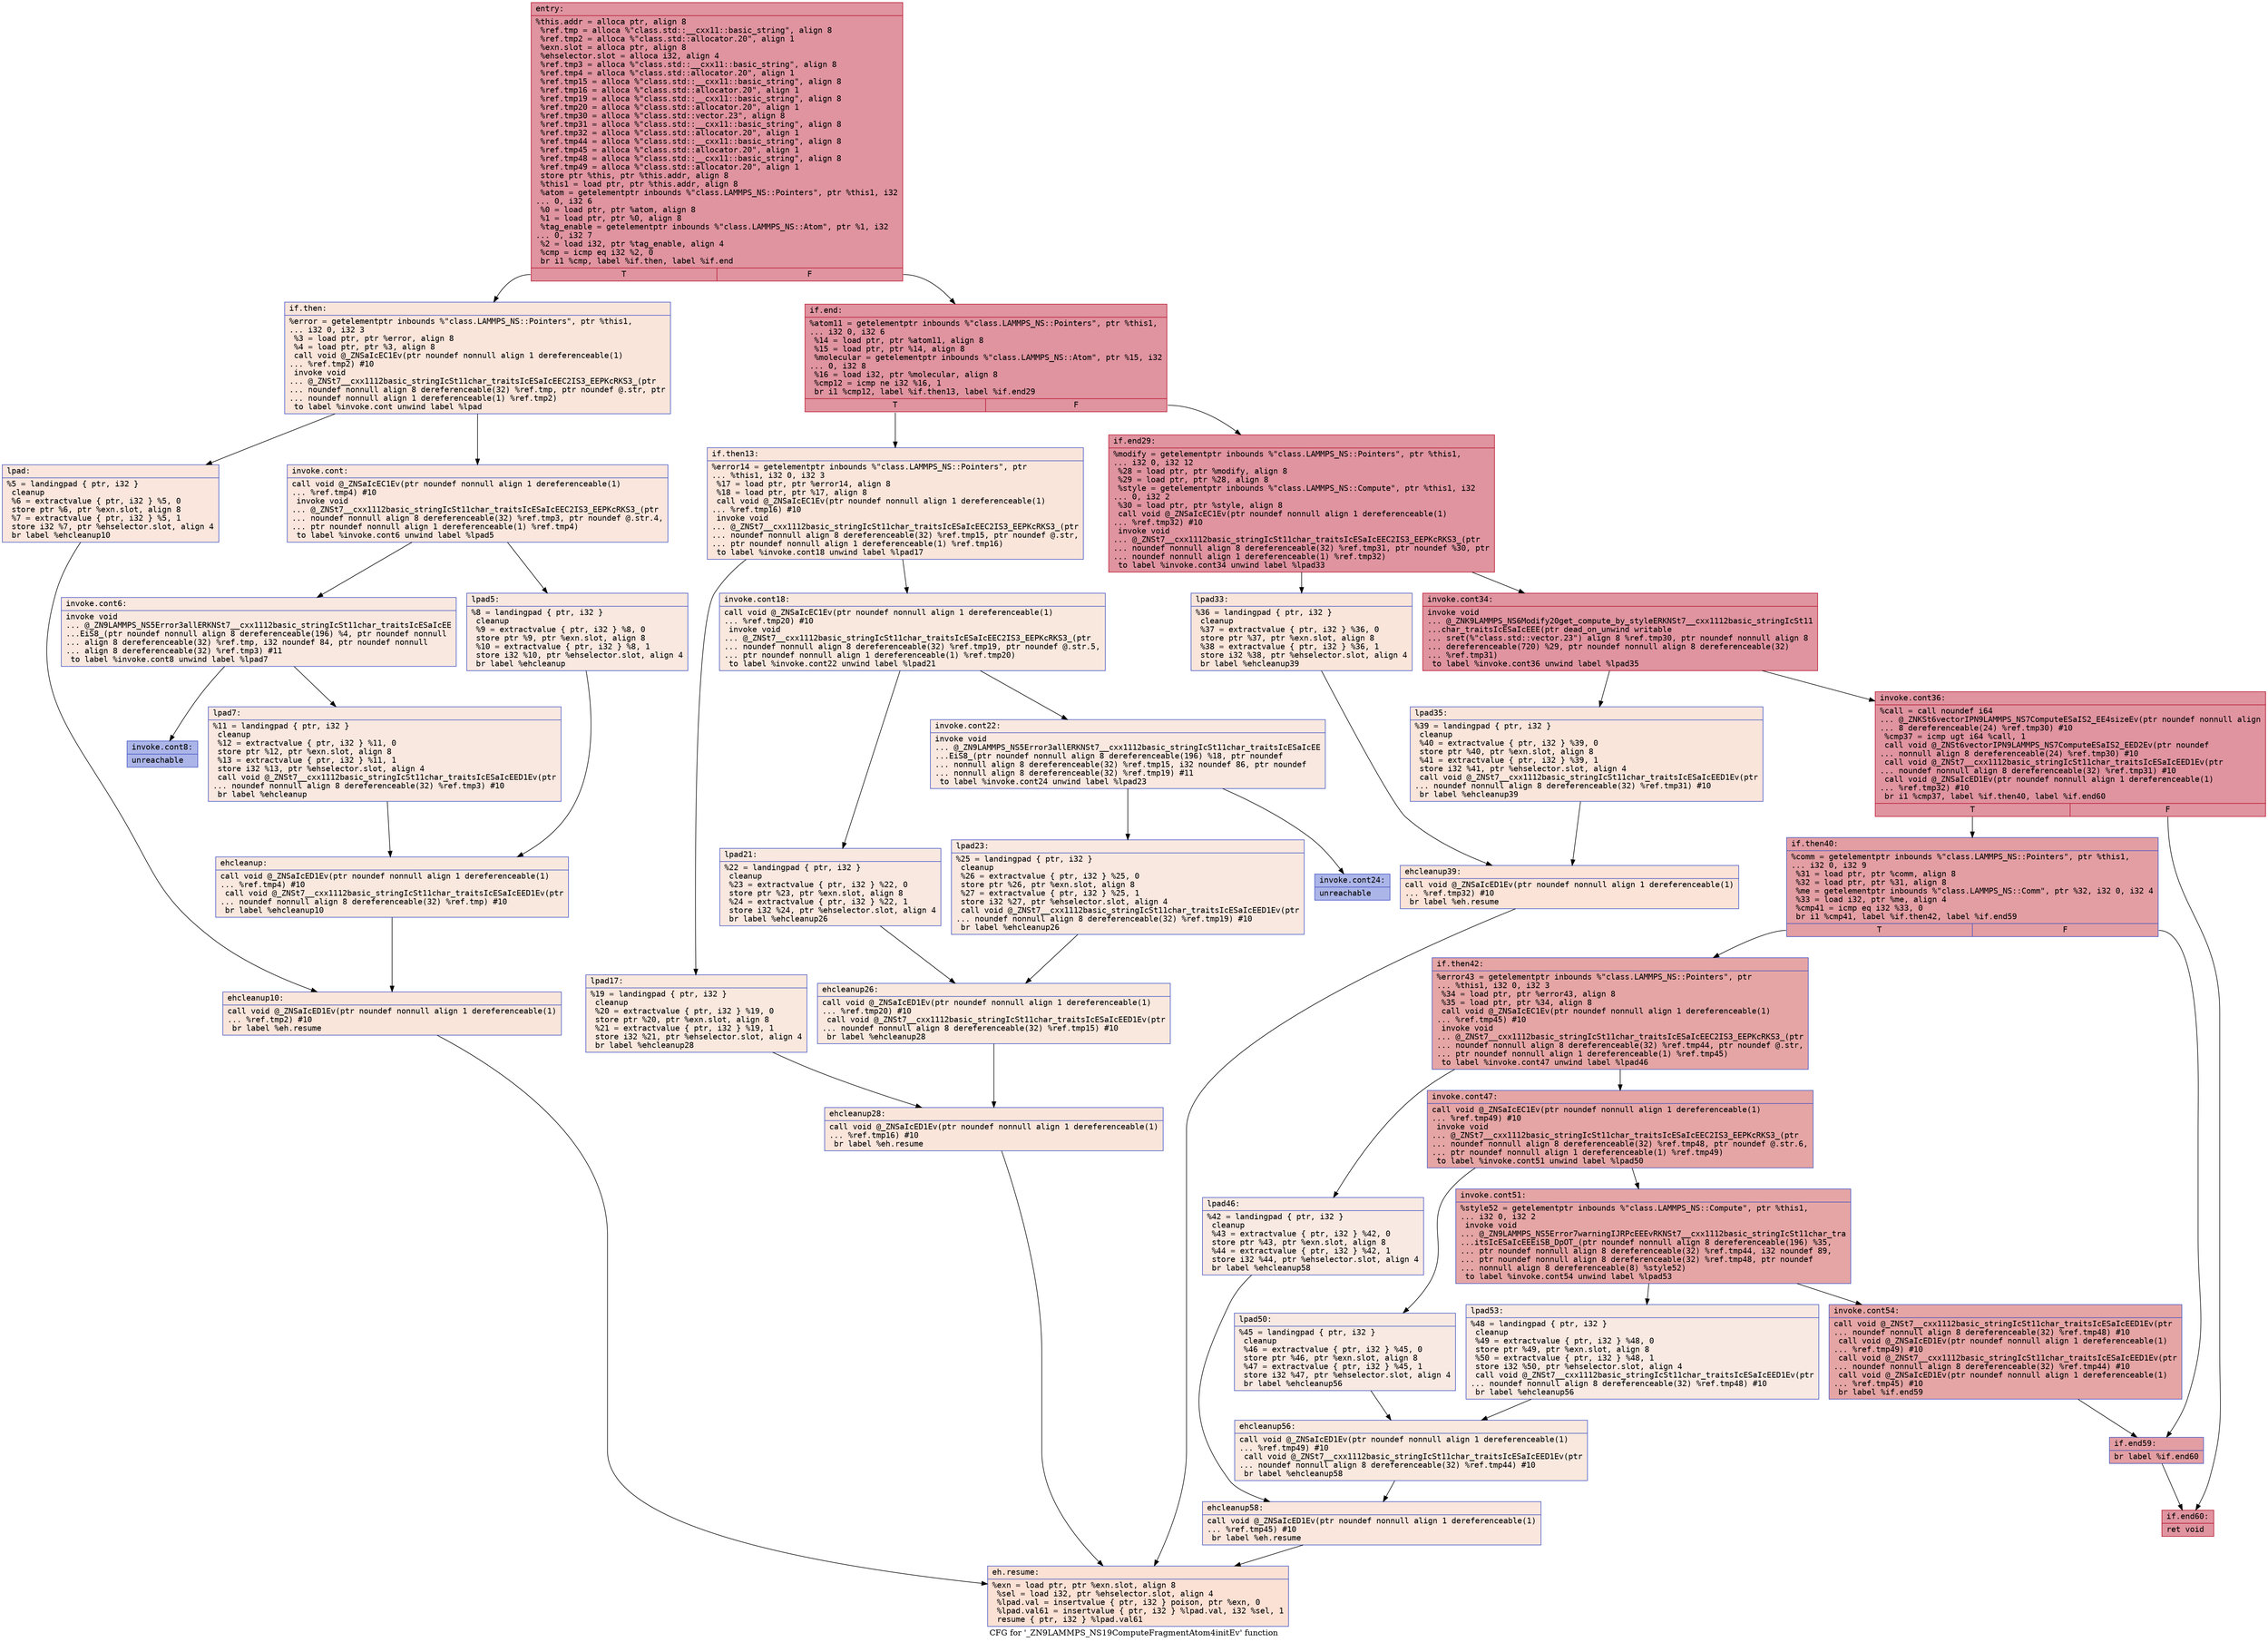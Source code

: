 digraph "CFG for '_ZN9LAMMPS_NS19ComputeFragmentAtom4initEv' function" {
	label="CFG for '_ZN9LAMMPS_NS19ComputeFragmentAtom4initEv' function";

	Node0x55652e455390 [shape=record,color="#b70d28ff", style=filled, fillcolor="#b70d2870" fontname="Courier",label="{entry:\l|  %this.addr = alloca ptr, align 8\l  %ref.tmp = alloca %\"class.std::__cxx11::basic_string\", align 8\l  %ref.tmp2 = alloca %\"class.std::allocator.20\", align 1\l  %exn.slot = alloca ptr, align 8\l  %ehselector.slot = alloca i32, align 4\l  %ref.tmp3 = alloca %\"class.std::__cxx11::basic_string\", align 8\l  %ref.tmp4 = alloca %\"class.std::allocator.20\", align 1\l  %ref.tmp15 = alloca %\"class.std::__cxx11::basic_string\", align 8\l  %ref.tmp16 = alloca %\"class.std::allocator.20\", align 1\l  %ref.tmp19 = alloca %\"class.std::__cxx11::basic_string\", align 8\l  %ref.tmp20 = alloca %\"class.std::allocator.20\", align 1\l  %ref.tmp30 = alloca %\"class.std::vector.23\", align 8\l  %ref.tmp31 = alloca %\"class.std::__cxx11::basic_string\", align 8\l  %ref.tmp32 = alloca %\"class.std::allocator.20\", align 1\l  %ref.tmp44 = alloca %\"class.std::__cxx11::basic_string\", align 8\l  %ref.tmp45 = alloca %\"class.std::allocator.20\", align 1\l  %ref.tmp48 = alloca %\"class.std::__cxx11::basic_string\", align 8\l  %ref.tmp49 = alloca %\"class.std::allocator.20\", align 1\l  store ptr %this, ptr %this.addr, align 8\l  %this1 = load ptr, ptr %this.addr, align 8\l  %atom = getelementptr inbounds %\"class.LAMMPS_NS::Pointers\", ptr %this1, i32\l... 0, i32 6\l  %0 = load ptr, ptr %atom, align 8\l  %1 = load ptr, ptr %0, align 8\l  %tag_enable = getelementptr inbounds %\"class.LAMMPS_NS::Atom\", ptr %1, i32\l... 0, i32 7\l  %2 = load i32, ptr %tag_enable, align 4\l  %cmp = icmp eq i32 %2, 0\l  br i1 %cmp, label %if.then, label %if.end\l|{<s0>T|<s1>F}}"];
	Node0x55652e455390:s0 -> Node0x55652e456510[tooltip="entry -> if.then\nProbability 0.00%" ];
	Node0x55652e455390:s1 -> Node0x55652e455a40[tooltip="entry -> if.end\nProbability 100.00%" ];
	Node0x55652e456510 [shape=record,color="#3d50c3ff", style=filled, fillcolor="#f4c5ad70" fontname="Courier",label="{if.then:\l|  %error = getelementptr inbounds %\"class.LAMMPS_NS::Pointers\", ptr %this1,\l... i32 0, i32 3\l  %3 = load ptr, ptr %error, align 8\l  %4 = load ptr, ptr %3, align 8\l  call void @_ZNSaIcEC1Ev(ptr noundef nonnull align 1 dereferenceable(1)\l... %ref.tmp2) #10\l  invoke void\l... @_ZNSt7__cxx1112basic_stringIcSt11char_traitsIcESaIcEEC2IS3_EEPKcRKS3_(ptr\l... noundef nonnull align 8 dereferenceable(32) %ref.tmp, ptr noundef @.str, ptr\l... noundef nonnull align 1 dereferenceable(1) %ref.tmp2)\l          to label %invoke.cont unwind label %lpad\l}"];
	Node0x55652e456510 -> Node0x55652e456ba0[tooltip="if.then -> invoke.cont\nProbability 50.00%" ];
	Node0x55652e456510 -> Node0x55652e456c20[tooltip="if.then -> lpad\nProbability 50.00%" ];
	Node0x55652e456ba0 [shape=record,color="#3d50c3ff", style=filled, fillcolor="#f3c7b170" fontname="Courier",label="{invoke.cont:\l|  call void @_ZNSaIcEC1Ev(ptr noundef nonnull align 1 dereferenceable(1)\l... %ref.tmp4) #10\l  invoke void\l... @_ZNSt7__cxx1112basic_stringIcSt11char_traitsIcESaIcEEC2IS3_EEPKcRKS3_(ptr\l... noundef nonnull align 8 dereferenceable(32) %ref.tmp3, ptr noundef @.str.4,\l... ptr noundef nonnull align 1 dereferenceable(1) %ref.tmp4)\l          to label %invoke.cont6 unwind label %lpad5\l}"];
	Node0x55652e456ba0 -> Node0x55652e456f20[tooltip="invoke.cont -> invoke.cont6\nProbability 50.00%" ];
	Node0x55652e456ba0 -> Node0x55652e456f70[tooltip="invoke.cont -> lpad5\nProbability 50.00%" ];
	Node0x55652e456f20 [shape=record,color="#3d50c3ff", style=filled, fillcolor="#f1ccb870" fontname="Courier",label="{invoke.cont6:\l|  invoke void\l... @_ZN9LAMMPS_NS5Error3allERKNSt7__cxx1112basic_stringIcSt11char_traitsIcESaIcEE\l...EiS8_(ptr noundef nonnull align 8 dereferenceable(196) %4, ptr noundef nonnull\l... align 8 dereferenceable(32) %ref.tmp, i32 noundef 84, ptr noundef nonnull\l... align 8 dereferenceable(32) %ref.tmp3) #11\l          to label %invoke.cont8 unwind label %lpad7\l}"];
	Node0x55652e456f20 -> Node0x55652e456ed0[tooltip="invoke.cont6 -> invoke.cont8\nProbability 0.00%" ];
	Node0x55652e456f20 -> Node0x55652e457230[tooltip="invoke.cont6 -> lpad7\nProbability 100.00%" ];
	Node0x55652e456ed0 [shape=record,color="#3d50c3ff", style=filled, fillcolor="#4358cb70" fontname="Courier",label="{invoke.cont8:\l|  unreachable\l}"];
	Node0x55652e456c20 [shape=record,color="#3d50c3ff", style=filled, fillcolor="#f3c7b170" fontname="Courier",label="{lpad:\l|  %5 = landingpad \{ ptr, i32 \}\l          cleanup\l  %6 = extractvalue \{ ptr, i32 \} %5, 0\l  store ptr %6, ptr %exn.slot, align 8\l  %7 = extractvalue \{ ptr, i32 \} %5, 1\l  store i32 %7, ptr %ehselector.slot, align 4\l  br label %ehcleanup10\l}"];
	Node0x55652e456c20 -> Node0x55652e4577f0[tooltip="lpad -> ehcleanup10\nProbability 100.00%" ];
	Node0x55652e456f70 [shape=record,color="#3d50c3ff", style=filled, fillcolor="#f1ccb870" fontname="Courier",label="{lpad5:\l|  %8 = landingpad \{ ptr, i32 \}\l          cleanup\l  %9 = extractvalue \{ ptr, i32 \} %8, 0\l  store ptr %9, ptr %exn.slot, align 8\l  %10 = extractvalue \{ ptr, i32 \} %8, 1\l  store i32 %10, ptr %ehselector.slot, align 4\l  br label %ehcleanup\l}"];
	Node0x55652e456f70 -> Node0x55652e457b40[tooltip="lpad5 -> ehcleanup\nProbability 100.00%" ];
	Node0x55652e457230 [shape=record,color="#3d50c3ff", style=filled, fillcolor="#f1ccb870" fontname="Courier",label="{lpad7:\l|  %11 = landingpad \{ ptr, i32 \}\l          cleanup\l  %12 = extractvalue \{ ptr, i32 \} %11, 0\l  store ptr %12, ptr %exn.slot, align 8\l  %13 = extractvalue \{ ptr, i32 \} %11, 1\l  store i32 %13, ptr %ehselector.slot, align 4\l  call void @_ZNSt7__cxx1112basic_stringIcSt11char_traitsIcESaIcEED1Ev(ptr\l... noundef nonnull align 8 dereferenceable(32) %ref.tmp3) #10\l  br label %ehcleanup\l}"];
	Node0x55652e457230 -> Node0x55652e457b40[tooltip="lpad7 -> ehcleanup\nProbability 100.00%" ];
	Node0x55652e457b40 [shape=record,color="#3d50c3ff", style=filled, fillcolor="#f2cab570" fontname="Courier",label="{ehcleanup:\l|  call void @_ZNSaIcED1Ev(ptr noundef nonnull align 1 dereferenceable(1)\l... %ref.tmp4) #10\l  call void @_ZNSt7__cxx1112basic_stringIcSt11char_traitsIcESaIcEED1Ev(ptr\l... noundef nonnull align 8 dereferenceable(32) %ref.tmp) #10\l  br label %ehcleanup10\l}"];
	Node0x55652e457b40 -> Node0x55652e4577f0[tooltip="ehcleanup -> ehcleanup10\nProbability 100.00%" ];
	Node0x55652e4577f0 [shape=record,color="#3d50c3ff", style=filled, fillcolor="#f4c5ad70" fontname="Courier",label="{ehcleanup10:\l|  call void @_ZNSaIcED1Ev(ptr noundef nonnull align 1 dereferenceable(1)\l... %ref.tmp2) #10\l  br label %eh.resume\l}"];
	Node0x55652e4577f0 -> Node0x55652e4583f0[tooltip="ehcleanup10 -> eh.resume\nProbability 100.00%" ];
	Node0x55652e455a40 [shape=record,color="#b70d28ff", style=filled, fillcolor="#b70d2870" fontname="Courier",label="{if.end:\l|  %atom11 = getelementptr inbounds %\"class.LAMMPS_NS::Pointers\", ptr %this1,\l... i32 0, i32 6\l  %14 = load ptr, ptr %atom11, align 8\l  %15 = load ptr, ptr %14, align 8\l  %molecular = getelementptr inbounds %\"class.LAMMPS_NS::Atom\", ptr %15, i32\l... 0, i32 8\l  %16 = load i32, ptr %molecular, align 8\l  %cmp12 = icmp ne i32 %16, 1\l  br i1 %cmp12, label %if.then13, label %if.end29\l|{<s0>T|<s1>F}}"];
	Node0x55652e455a40:s0 -> Node0x55652e4588c0[tooltip="if.end -> if.then13\nProbability 0.00%" ];
	Node0x55652e455a40:s1 -> Node0x55652e458940[tooltip="if.end -> if.end29\nProbability 100.00%" ];
	Node0x55652e4588c0 [shape=record,color="#3d50c3ff", style=filled, fillcolor="#f4c5ad70" fontname="Courier",label="{if.then13:\l|  %error14 = getelementptr inbounds %\"class.LAMMPS_NS::Pointers\", ptr\l... %this1, i32 0, i32 3\l  %17 = load ptr, ptr %error14, align 8\l  %18 = load ptr, ptr %17, align 8\l  call void @_ZNSaIcEC1Ev(ptr noundef nonnull align 1 dereferenceable(1)\l... %ref.tmp16) #10\l  invoke void\l... @_ZNSt7__cxx1112basic_stringIcSt11char_traitsIcESaIcEEC2IS3_EEPKcRKS3_(ptr\l... noundef nonnull align 8 dereferenceable(32) %ref.tmp15, ptr noundef @.str,\l... ptr noundef nonnull align 1 dereferenceable(1) %ref.tmp16)\l          to label %invoke.cont18 unwind label %lpad17\l}"];
	Node0x55652e4588c0 -> Node0x55652e458dd0[tooltip="if.then13 -> invoke.cont18\nProbability 50.00%" ];
	Node0x55652e4588c0 -> Node0x55652e458e50[tooltip="if.then13 -> lpad17\nProbability 50.00%" ];
	Node0x55652e458dd0 [shape=record,color="#3d50c3ff", style=filled, fillcolor="#f2cab570" fontname="Courier",label="{invoke.cont18:\l|  call void @_ZNSaIcEC1Ev(ptr noundef nonnull align 1 dereferenceable(1)\l... %ref.tmp20) #10\l  invoke void\l... @_ZNSt7__cxx1112basic_stringIcSt11char_traitsIcESaIcEEC2IS3_EEPKcRKS3_(ptr\l... noundef nonnull align 8 dereferenceable(32) %ref.tmp19, ptr noundef @.str.5,\l... ptr noundef nonnull align 1 dereferenceable(1) %ref.tmp20)\l          to label %invoke.cont22 unwind label %lpad21\l}"];
	Node0x55652e458dd0 -> Node0x55652e459170[tooltip="invoke.cont18 -> invoke.cont22\nProbability 50.00%" ];
	Node0x55652e458dd0 -> Node0x55652e4591c0[tooltip="invoke.cont18 -> lpad21\nProbability 50.00%" ];
	Node0x55652e459170 [shape=record,color="#3d50c3ff", style=filled, fillcolor="#f1ccb870" fontname="Courier",label="{invoke.cont22:\l|  invoke void\l... @_ZN9LAMMPS_NS5Error3allERKNSt7__cxx1112basic_stringIcSt11char_traitsIcESaIcEE\l...EiS8_(ptr noundef nonnull align 8 dereferenceable(196) %18, ptr noundef\l... nonnull align 8 dereferenceable(32) %ref.tmp15, i32 noundef 86, ptr noundef\l... nonnull align 8 dereferenceable(32) %ref.tmp19) #11\l          to label %invoke.cont24 unwind label %lpad23\l}"];
	Node0x55652e459170 -> Node0x55652e459120[tooltip="invoke.cont22 -> invoke.cont24\nProbability 0.00%" ];
	Node0x55652e459170 -> Node0x55652e4594e0[tooltip="invoke.cont22 -> lpad23\nProbability 100.00%" ];
	Node0x55652e459120 [shape=record,color="#3d50c3ff", style=filled, fillcolor="#4358cb70" fontname="Courier",label="{invoke.cont24:\l|  unreachable\l}"];
	Node0x55652e458e50 [shape=record,color="#3d50c3ff", style=filled, fillcolor="#f2cab570" fontname="Courier",label="{lpad17:\l|  %19 = landingpad \{ ptr, i32 \}\l          cleanup\l  %20 = extractvalue \{ ptr, i32 \} %19, 0\l  store ptr %20, ptr %exn.slot, align 8\l  %21 = extractvalue \{ ptr, i32 \} %19, 1\l  store i32 %21, ptr %ehselector.slot, align 4\l  br label %ehcleanup28\l}"];
	Node0x55652e458e50 -> Node0x55652e459aa0[tooltip="lpad17 -> ehcleanup28\nProbability 100.00%" ];
	Node0x55652e4591c0 [shape=record,color="#3d50c3ff", style=filled, fillcolor="#f1ccb870" fontname="Courier",label="{lpad21:\l|  %22 = landingpad \{ ptr, i32 \}\l          cleanup\l  %23 = extractvalue \{ ptr, i32 \} %22, 0\l  store ptr %23, ptr %exn.slot, align 8\l  %24 = extractvalue \{ ptr, i32 \} %22, 1\l  store i32 %24, ptr %ehselector.slot, align 4\l  br label %ehcleanup26\l}"];
	Node0x55652e4591c0 -> Node0x55652e45a410[tooltip="lpad21 -> ehcleanup26\nProbability 100.00%" ];
	Node0x55652e4594e0 [shape=record,color="#3d50c3ff", style=filled, fillcolor="#f1ccb870" fontname="Courier",label="{lpad23:\l|  %25 = landingpad \{ ptr, i32 \}\l          cleanup\l  %26 = extractvalue \{ ptr, i32 \} %25, 0\l  store ptr %26, ptr %exn.slot, align 8\l  %27 = extractvalue \{ ptr, i32 \} %25, 1\l  store i32 %27, ptr %ehselector.slot, align 4\l  call void @_ZNSt7__cxx1112basic_stringIcSt11char_traitsIcESaIcEED1Ev(ptr\l... noundef nonnull align 8 dereferenceable(32) %ref.tmp19) #10\l  br label %ehcleanup26\l}"];
	Node0x55652e4594e0 -> Node0x55652e45a410[tooltip="lpad23 -> ehcleanup26\nProbability 100.00%" ];
	Node0x55652e45a410 [shape=record,color="#3d50c3ff", style=filled, fillcolor="#f2cab570" fontname="Courier",label="{ehcleanup26:\l|  call void @_ZNSaIcED1Ev(ptr noundef nonnull align 1 dereferenceable(1)\l... %ref.tmp20) #10\l  call void @_ZNSt7__cxx1112basic_stringIcSt11char_traitsIcESaIcEED1Ev(ptr\l... noundef nonnull align 8 dereferenceable(32) %ref.tmp15) #10\l  br label %ehcleanup28\l}"];
	Node0x55652e45a410 -> Node0x55652e459aa0[tooltip="ehcleanup26 -> ehcleanup28\nProbability 100.00%" ];
	Node0x55652e459aa0 [shape=record,color="#3d50c3ff", style=filled, fillcolor="#f4c5ad70" fontname="Courier",label="{ehcleanup28:\l|  call void @_ZNSaIcED1Ev(ptr noundef nonnull align 1 dereferenceable(1)\l... %ref.tmp16) #10\l  br label %eh.resume\l}"];
	Node0x55652e459aa0 -> Node0x55652e4583f0[tooltip="ehcleanup28 -> eh.resume\nProbability 100.00%" ];
	Node0x55652e458940 [shape=record,color="#b70d28ff", style=filled, fillcolor="#b70d2870" fontname="Courier",label="{if.end29:\l|  %modify = getelementptr inbounds %\"class.LAMMPS_NS::Pointers\", ptr %this1,\l... i32 0, i32 12\l  %28 = load ptr, ptr %modify, align 8\l  %29 = load ptr, ptr %28, align 8\l  %style = getelementptr inbounds %\"class.LAMMPS_NS::Compute\", ptr %this1, i32\l... 0, i32 2\l  %30 = load ptr, ptr %style, align 8\l  call void @_ZNSaIcEC1Ev(ptr noundef nonnull align 1 dereferenceable(1)\l... %ref.tmp32) #10\l  invoke void\l... @_ZNSt7__cxx1112basic_stringIcSt11char_traitsIcESaIcEEC2IS3_EEPKcRKS3_(ptr\l... noundef nonnull align 8 dereferenceable(32) %ref.tmp31, ptr noundef %30, ptr\l... noundef nonnull align 1 dereferenceable(1) %ref.tmp32)\l          to label %invoke.cont34 unwind label %lpad33\l}"];
	Node0x55652e458940 -> Node0x55652e45b1d0[tooltip="if.end29 -> invoke.cont34\nProbability 100.00%" ];
	Node0x55652e458940 -> Node0x55652e45b250[tooltip="if.end29 -> lpad33\nProbability 0.00%" ];
	Node0x55652e45b1d0 [shape=record,color="#b70d28ff", style=filled, fillcolor="#b70d2870" fontname="Courier",label="{invoke.cont34:\l|  invoke void\l... @_ZNK9LAMMPS_NS6Modify20get_compute_by_styleERKNSt7__cxx1112basic_stringIcSt11\l...char_traitsIcESaIcEEE(ptr dead_on_unwind writable\l... sret(%\"class.std::vector.23\") align 8 %ref.tmp30, ptr noundef nonnull align 8\l... dereferenceable(720) %29, ptr noundef nonnull align 8 dereferenceable(32)\l... %ref.tmp31)\l          to label %invoke.cont36 unwind label %lpad35\l}"];
	Node0x55652e45b1d0 -> Node0x55652e45b180[tooltip="invoke.cont34 -> invoke.cont36\nProbability 100.00%" ];
	Node0x55652e45b1d0 -> Node0x55652e45b4f0[tooltip="invoke.cont34 -> lpad35\nProbability 0.00%" ];
	Node0x55652e45b180 [shape=record,color="#b70d28ff", style=filled, fillcolor="#b70d2870" fontname="Courier",label="{invoke.cont36:\l|  %call = call noundef i64\l... @_ZNKSt6vectorIPN9LAMMPS_NS7ComputeESaIS2_EE4sizeEv(ptr noundef nonnull align\l... 8 dereferenceable(24) %ref.tmp30) #10\l  %cmp37 = icmp ugt i64 %call, 1\l  call void @_ZNSt6vectorIPN9LAMMPS_NS7ComputeESaIS2_EED2Ev(ptr noundef\l... nonnull align 8 dereferenceable(24) %ref.tmp30) #10\l  call void @_ZNSt7__cxx1112basic_stringIcSt11char_traitsIcESaIcEED1Ev(ptr\l... noundef nonnull align 8 dereferenceable(32) %ref.tmp31) #10\l  call void @_ZNSaIcED1Ev(ptr noundef nonnull align 1 dereferenceable(1)\l... %ref.tmp32) #10\l  br i1 %cmp37, label %if.then40, label %if.end60\l|{<s0>T|<s1>F}}"];
	Node0x55652e45b180:s0 -> Node0x55652e45bfa0[tooltip="invoke.cont36 -> if.then40\nProbability 50.00%" ];
	Node0x55652e45b180:s1 -> Node0x55652e45c080[tooltip="invoke.cont36 -> if.end60\nProbability 50.00%" ];
	Node0x55652e45bfa0 [shape=record,color="#3d50c3ff", style=filled, fillcolor="#be242e70" fontname="Courier",label="{if.then40:\l|  %comm = getelementptr inbounds %\"class.LAMMPS_NS::Pointers\", ptr %this1,\l... i32 0, i32 9\l  %31 = load ptr, ptr %comm, align 8\l  %32 = load ptr, ptr %31, align 8\l  %me = getelementptr inbounds %\"class.LAMMPS_NS::Comm\", ptr %32, i32 0, i32 4\l  %33 = load i32, ptr %me, align 4\l  %cmp41 = icmp eq i32 %33, 0\l  br i1 %cmp41, label %if.then42, label %if.end59\l|{<s0>T|<s1>F}}"];
	Node0x55652e45bfa0:s0 -> Node0x55652e45c610[tooltip="if.then40 -> if.then42\nProbability 37.50%" ];
	Node0x55652e45bfa0:s1 -> Node0x55652e45c690[tooltip="if.then40 -> if.end59\nProbability 62.50%" ];
	Node0x55652e45c610 [shape=record,color="#3d50c3ff", style=filled, fillcolor="#c5333470" fontname="Courier",label="{if.then42:\l|  %error43 = getelementptr inbounds %\"class.LAMMPS_NS::Pointers\", ptr\l... %this1, i32 0, i32 3\l  %34 = load ptr, ptr %error43, align 8\l  %35 = load ptr, ptr %34, align 8\l  call void @_ZNSaIcEC1Ev(ptr noundef nonnull align 1 dereferenceable(1)\l... %ref.tmp45) #10\l  invoke void\l... @_ZNSt7__cxx1112basic_stringIcSt11char_traitsIcESaIcEEC2IS3_EEPKcRKS3_(ptr\l... noundef nonnull align 8 dereferenceable(32) %ref.tmp44, ptr noundef @.str,\l... ptr noundef nonnull align 1 dereferenceable(1) %ref.tmp45)\l          to label %invoke.cont47 unwind label %lpad46\l}"];
	Node0x55652e45c610 -> Node0x55652e45cb80[tooltip="if.then42 -> invoke.cont47\nProbability 100.00%" ];
	Node0x55652e45c610 -> Node0x55652e45cc00[tooltip="if.then42 -> lpad46\nProbability 0.00%" ];
	Node0x55652e45cb80 [shape=record,color="#3d50c3ff", style=filled, fillcolor="#c5333470" fontname="Courier",label="{invoke.cont47:\l|  call void @_ZNSaIcEC1Ev(ptr noundef nonnull align 1 dereferenceable(1)\l... %ref.tmp49) #10\l  invoke void\l... @_ZNSt7__cxx1112basic_stringIcSt11char_traitsIcESaIcEEC2IS3_EEPKcRKS3_(ptr\l... noundef nonnull align 8 dereferenceable(32) %ref.tmp48, ptr noundef @.str.6,\l... ptr noundef nonnull align 1 dereferenceable(1) %ref.tmp49)\l          to label %invoke.cont51 unwind label %lpad50\l}"];
	Node0x55652e45cb80 -> Node0x55652e45cf80[tooltip="invoke.cont47 -> invoke.cont51\nProbability 100.00%" ];
	Node0x55652e45cb80 -> Node0x55652e45cfd0[tooltip="invoke.cont47 -> lpad50\nProbability 0.00%" ];
	Node0x55652e45cf80 [shape=record,color="#3d50c3ff", style=filled, fillcolor="#c5333470" fontname="Courier",label="{invoke.cont51:\l|  %style52 = getelementptr inbounds %\"class.LAMMPS_NS::Compute\", ptr %this1,\l... i32 0, i32 2\l  invoke void\l... @_ZN9LAMMPS_NS5Error7warningIJRPcEEEvRKNSt7__cxx1112basic_stringIcSt11char_tra\l...itsIcESaIcEEEiSB_DpOT_(ptr noundef nonnull align 8 dereferenceable(196) %35,\l... ptr noundef nonnull align 8 dereferenceable(32) %ref.tmp44, i32 noundef 89,\l... ptr noundef nonnull align 8 dereferenceable(32) %ref.tmp48, ptr noundef\l... nonnull align 8 dereferenceable(8) %style52)\l          to label %invoke.cont54 unwind label %lpad53\l}"];
	Node0x55652e45cf80 -> Node0x55652e45cf30[tooltip="invoke.cont51 -> invoke.cont54\nProbability 100.00%" ];
	Node0x55652e45cf80 -> Node0x55652e45d350[tooltip="invoke.cont51 -> lpad53\nProbability 0.00%" ];
	Node0x55652e45cf30 [shape=record,color="#3d50c3ff", style=filled, fillcolor="#c5333470" fontname="Courier",label="{invoke.cont54:\l|  call void @_ZNSt7__cxx1112basic_stringIcSt11char_traitsIcESaIcEED1Ev(ptr\l... noundef nonnull align 8 dereferenceable(32) %ref.tmp48) #10\l  call void @_ZNSaIcED1Ev(ptr noundef nonnull align 1 dereferenceable(1)\l... %ref.tmp49) #10\l  call void @_ZNSt7__cxx1112basic_stringIcSt11char_traitsIcESaIcEED1Ev(ptr\l... noundef nonnull align 8 dereferenceable(32) %ref.tmp44) #10\l  call void @_ZNSaIcED1Ev(ptr noundef nonnull align 1 dereferenceable(1)\l... %ref.tmp45) #10\l  br label %if.end59\l}"];
	Node0x55652e45cf30 -> Node0x55652e45c690[tooltip="invoke.cont54 -> if.end59\nProbability 100.00%" ];
	Node0x55652e45b250 [shape=record,color="#3d50c3ff", style=filled, fillcolor="#f4c5ad70" fontname="Courier",label="{lpad33:\l|  %36 = landingpad \{ ptr, i32 \}\l          cleanup\l  %37 = extractvalue \{ ptr, i32 \} %36, 0\l  store ptr %37, ptr %exn.slot, align 8\l  %38 = extractvalue \{ ptr, i32 \} %36, 1\l  store i32 %38, ptr %ehselector.slot, align 4\l  br label %ehcleanup39\l}"];
	Node0x55652e45b250 -> Node0x55652e45dc90[tooltip="lpad33 -> ehcleanup39\nProbability 100.00%" ];
	Node0x55652e45b4f0 [shape=record,color="#3d50c3ff", style=filled, fillcolor="#f4c5ad70" fontname="Courier",label="{lpad35:\l|  %39 = landingpad \{ ptr, i32 \}\l          cleanup\l  %40 = extractvalue \{ ptr, i32 \} %39, 0\l  store ptr %40, ptr %exn.slot, align 8\l  %41 = extractvalue \{ ptr, i32 \} %39, 1\l  store i32 %41, ptr %ehselector.slot, align 4\l  call void @_ZNSt7__cxx1112basic_stringIcSt11char_traitsIcESaIcEED1Ev(ptr\l... noundef nonnull align 8 dereferenceable(32) %ref.tmp31) #10\l  br label %ehcleanup39\l}"];
	Node0x55652e45b4f0 -> Node0x55652e45dc90[tooltip="lpad35 -> ehcleanup39\nProbability 100.00%" ];
	Node0x55652e45dc90 [shape=record,color="#3d50c3ff", style=filled, fillcolor="#f6bfa670" fontname="Courier",label="{ehcleanup39:\l|  call void @_ZNSaIcED1Ev(ptr noundef nonnull align 1 dereferenceable(1)\l... %ref.tmp32) #10\l  br label %eh.resume\l}"];
	Node0x55652e45dc90 -> Node0x55652e4583f0[tooltip="ehcleanup39 -> eh.resume\nProbability 100.00%" ];
	Node0x55652e45cc00 [shape=record,color="#3d50c3ff", style=filled, fillcolor="#efcebd70" fontname="Courier",label="{lpad46:\l|  %42 = landingpad \{ ptr, i32 \}\l          cleanup\l  %43 = extractvalue \{ ptr, i32 \} %42, 0\l  store ptr %43, ptr %exn.slot, align 8\l  %44 = extractvalue \{ ptr, i32 \} %42, 1\l  store i32 %44, ptr %ehselector.slot, align 4\l  br label %ehcleanup58\l}"];
	Node0x55652e45cc00 -> Node0x55652e45e580[tooltip="lpad46 -> ehcleanup58\nProbability 100.00%" ];
	Node0x55652e45cfd0 [shape=record,color="#3d50c3ff", style=filled, fillcolor="#efcebd70" fontname="Courier",label="{lpad50:\l|  %45 = landingpad \{ ptr, i32 \}\l          cleanup\l  %46 = extractvalue \{ ptr, i32 \} %45, 0\l  store ptr %46, ptr %exn.slot, align 8\l  %47 = extractvalue \{ ptr, i32 \} %45, 1\l  store i32 %47, ptr %ehselector.slot, align 4\l  br label %ehcleanup56\l}"];
	Node0x55652e45cfd0 -> Node0x55652e45f100[tooltip="lpad50 -> ehcleanup56\nProbability 100.00%" ];
	Node0x55652e45d350 [shape=record,color="#3d50c3ff", style=filled, fillcolor="#efcebd70" fontname="Courier",label="{lpad53:\l|  %48 = landingpad \{ ptr, i32 \}\l          cleanup\l  %49 = extractvalue \{ ptr, i32 \} %48, 0\l  store ptr %49, ptr %exn.slot, align 8\l  %50 = extractvalue \{ ptr, i32 \} %48, 1\l  store i32 %50, ptr %ehselector.slot, align 4\l  call void @_ZNSt7__cxx1112basic_stringIcSt11char_traitsIcESaIcEED1Ev(ptr\l... noundef nonnull align 8 dereferenceable(32) %ref.tmp48) #10\l  br label %ehcleanup56\l}"];
	Node0x55652e45d350 -> Node0x55652e45f100[tooltip="lpad53 -> ehcleanup56\nProbability 100.00%" ];
	Node0x55652e45f100 [shape=record,color="#3d50c3ff", style=filled, fillcolor="#f2cab570" fontname="Courier",label="{ehcleanup56:\l|  call void @_ZNSaIcED1Ev(ptr noundef nonnull align 1 dereferenceable(1)\l... %ref.tmp49) #10\l  call void @_ZNSt7__cxx1112basic_stringIcSt11char_traitsIcESaIcEED1Ev(ptr\l... noundef nonnull align 8 dereferenceable(32) %ref.tmp44) #10\l  br label %ehcleanup58\l}"];
	Node0x55652e45f100 -> Node0x55652e45e580[tooltip="ehcleanup56 -> ehcleanup58\nProbability 100.00%" ];
	Node0x55652e45e580 [shape=record,color="#3d50c3ff", style=filled, fillcolor="#f3c7b170" fontname="Courier",label="{ehcleanup58:\l|  call void @_ZNSaIcED1Ev(ptr noundef nonnull align 1 dereferenceable(1)\l... %ref.tmp45) #10\l  br label %eh.resume\l}"];
	Node0x55652e45e580 -> Node0x55652e4583f0[tooltip="ehcleanup58 -> eh.resume\nProbability 100.00%" ];
	Node0x55652e45c690 [shape=record,color="#3d50c3ff", style=filled, fillcolor="#be242e70" fontname="Courier",label="{if.end59:\l|  br label %if.end60\l}"];
	Node0x55652e45c690 -> Node0x55652e45c080[tooltip="if.end59 -> if.end60\nProbability 100.00%" ];
	Node0x55652e45c080 [shape=record,color="#b70d28ff", style=filled, fillcolor="#b70d2870" fontname="Courier",label="{if.end60:\l|  ret void\l}"];
	Node0x55652e4583f0 [shape=record,color="#3d50c3ff", style=filled, fillcolor="#f7b99e70" fontname="Courier",label="{eh.resume:\l|  %exn = load ptr, ptr %exn.slot, align 8\l  %sel = load i32, ptr %ehselector.slot, align 4\l  %lpad.val = insertvalue \{ ptr, i32 \} poison, ptr %exn, 0\l  %lpad.val61 = insertvalue \{ ptr, i32 \} %lpad.val, i32 %sel, 1\l  resume \{ ptr, i32 \} %lpad.val61\l}"];
}
